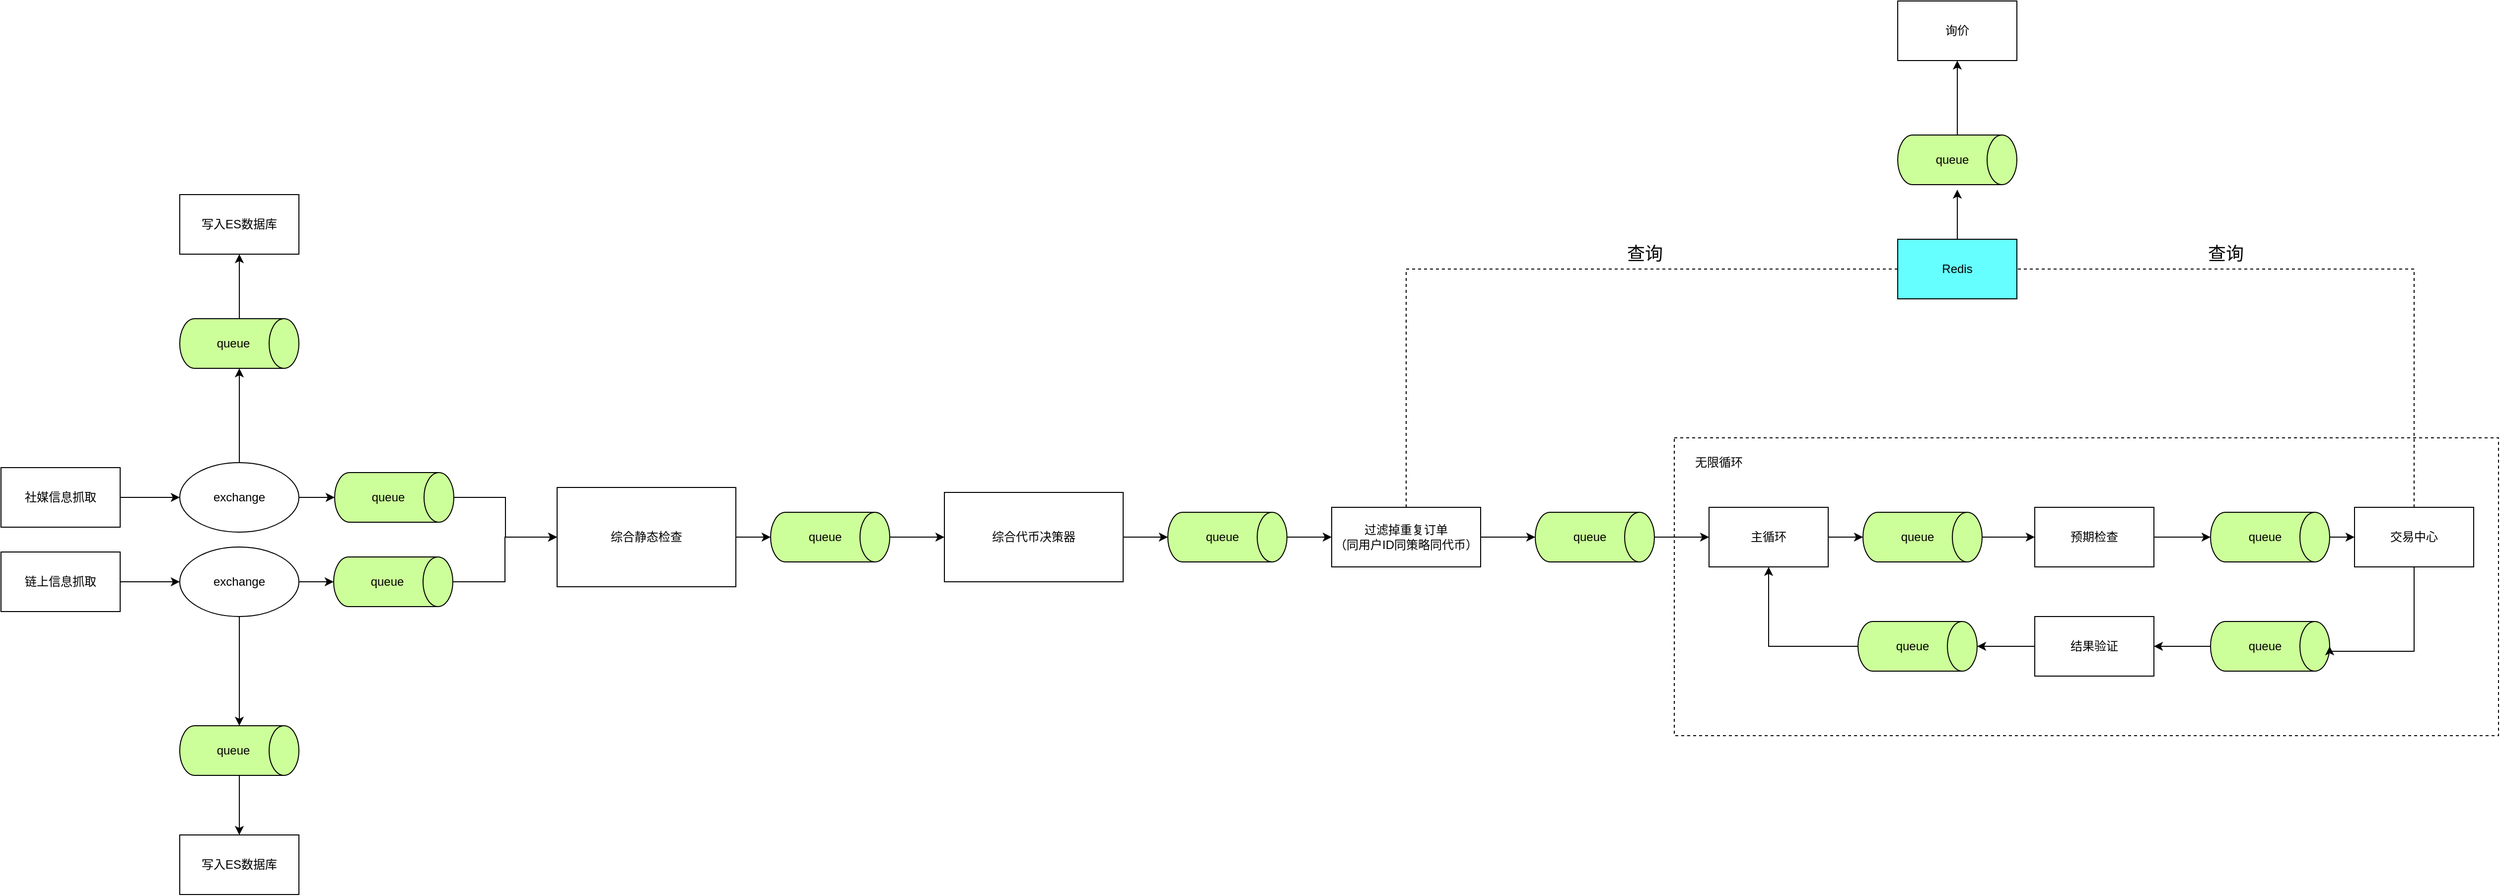 <mxfile version="28.2.3">
  <diagram name="第 1 页" id="ktbgdnzE6EwHR5D7C_3F">
    <mxGraphModel dx="4392" dy="3047" grid="1" gridSize="10" guides="1" tooltips="1" connect="1" arrows="1" fold="1" page="1" pageScale="1" pageWidth="827" pageHeight="1169" math="0" shadow="0">
      <root>
        <mxCell id="0" />
        <mxCell id="1" parent="0" />
        <mxCell id="BARgVbZ0Zno3lgLKfqqs-4" value="" style="rounded=0;whiteSpace=wrap;html=1;dashed=1;" parent="1" vertex="1">
          <mxGeometry x="1238" y="-130" width="830" height="300" as="geometry" />
        </mxCell>
        <mxCell id="co5VTCmra7gZKyppTI4R-13" style="edgeStyle=orthogonalEdgeStyle;rounded=0;orthogonalLoop=1;jettySize=auto;html=1;entryX=0;entryY=0.5;entryDx=0;entryDy=0;" parent="1" source="co5VTCmra7gZKyppTI4R-1" target="co5VTCmra7gZKyppTI4R-9" edge="1">
          <mxGeometry relative="1" as="geometry" />
        </mxCell>
        <mxCell id="co5VTCmra7gZKyppTI4R-1" value="" style="shape=cylinder3;whiteSpace=wrap;html=1;boundedLbl=1;backgroundOutline=1;size=15;rotation=90;fillColor=#CCFF99;" parent="1" vertex="1">
          <mxGeometry x="-77" y="-45" width="50" height="120" as="geometry" />
        </mxCell>
        <mxCell id="co5VTCmra7gZKyppTI4R-2" value="queue" style="text;html=1;align=center;verticalAlign=middle;whiteSpace=wrap;rounded=0;" parent="1" vertex="1">
          <mxGeometry x="-88" width="60" height="30" as="geometry" />
        </mxCell>
        <mxCell id="co5VTCmra7gZKyppTI4R-12" style="edgeStyle=orthogonalEdgeStyle;rounded=0;orthogonalLoop=1;jettySize=auto;html=1;" parent="1" source="co5VTCmra7gZKyppTI4R-5" target="co5VTCmra7gZKyppTI4R-9" edge="1">
          <mxGeometry relative="1" as="geometry" />
        </mxCell>
        <mxCell id="co5VTCmra7gZKyppTI4R-5" value="" style="shape=cylinder3;whiteSpace=wrap;html=1;boundedLbl=1;backgroundOutline=1;size=15;rotation=90;fillColor=#CCFF99;" parent="1" vertex="1">
          <mxGeometry x="-76" y="-130" width="50" height="120" as="geometry" />
        </mxCell>
        <mxCell id="co5VTCmra7gZKyppTI4R-6" value="queue" style="text;html=1;align=center;verticalAlign=middle;whiteSpace=wrap;rounded=0;" parent="1" vertex="1">
          <mxGeometry x="-87" y="-85" width="60" height="30" as="geometry" />
        </mxCell>
        <mxCell id="co5VTCmra7gZKyppTI4R-17" style="edgeStyle=orthogonalEdgeStyle;rounded=0;orthogonalLoop=1;jettySize=auto;html=1;" parent="1" source="co5VTCmra7gZKyppTI4R-9" target="co5VTCmra7gZKyppTI4R-15" edge="1">
          <mxGeometry relative="1" as="geometry" />
        </mxCell>
        <mxCell id="co5VTCmra7gZKyppTI4R-9" value="综合静态检查" style="rounded=0;whiteSpace=wrap;html=1;" parent="1" vertex="1">
          <mxGeometry x="113" y="-80" width="180" height="100" as="geometry" />
        </mxCell>
        <mxCell id="co5VTCmra7gZKyppTI4R-19" style="edgeStyle=orthogonalEdgeStyle;rounded=0;orthogonalLoop=1;jettySize=auto;html=1;entryX=0;entryY=0.5;entryDx=0;entryDy=0;" parent="1" source="co5VTCmra7gZKyppTI4R-15" target="co5VTCmra7gZKyppTI4R-18" edge="1">
          <mxGeometry relative="1" as="geometry" />
        </mxCell>
        <mxCell id="co5VTCmra7gZKyppTI4R-15" value="" style="shape=cylinder3;whiteSpace=wrap;html=1;boundedLbl=1;backgroundOutline=1;size=15;rotation=90;fillColor=#CCFF99;" parent="1" vertex="1">
          <mxGeometry x="363" y="-90" width="50" height="120" as="geometry" />
        </mxCell>
        <mxCell id="co5VTCmra7gZKyppTI4R-16" value="queue" style="text;html=1;align=center;verticalAlign=middle;whiteSpace=wrap;rounded=0;" parent="1" vertex="1">
          <mxGeometry x="353" y="-45" width="60" height="30" as="geometry" />
        </mxCell>
        <mxCell id="co5VTCmra7gZKyppTI4R-18" value="综合代币决策器" style="rounded=0;whiteSpace=wrap;html=1;" parent="1" vertex="1">
          <mxGeometry x="503" y="-75" width="180" height="90" as="geometry" />
        </mxCell>
        <mxCell id="co5VTCmra7gZKyppTI4R-24" style="edgeStyle=orthogonalEdgeStyle;rounded=0;orthogonalLoop=1;jettySize=auto;html=1;" parent="1" source="co5VTCmra7gZKyppTI4R-21" edge="1">
          <mxGeometry relative="1" as="geometry">
            <mxPoint x="893" y="-30" as="targetPoint" />
          </mxGeometry>
        </mxCell>
        <mxCell id="co5VTCmra7gZKyppTI4R-21" value="" style="shape=cylinder3;whiteSpace=wrap;html=1;boundedLbl=1;backgroundOutline=1;size=15;rotation=90;fillColor=#CCFF99;" parent="1" vertex="1">
          <mxGeometry x="763" y="-90" width="50" height="120" as="geometry" />
        </mxCell>
        <mxCell id="co5VTCmra7gZKyppTI4R-22" value="queue" style="text;html=1;align=center;verticalAlign=middle;whiteSpace=wrap;rounded=0;" parent="1" vertex="1">
          <mxGeometry x="753" y="-45" width="60" height="30" as="geometry" />
        </mxCell>
        <mxCell id="co5VTCmra7gZKyppTI4R-23" style="edgeStyle=orthogonalEdgeStyle;rounded=0;orthogonalLoop=1;jettySize=auto;html=1;entryX=0.5;entryY=1;entryDx=0;entryDy=0;entryPerimeter=0;" parent="1" source="co5VTCmra7gZKyppTI4R-18" target="co5VTCmra7gZKyppTI4R-21" edge="1">
          <mxGeometry relative="1" as="geometry" />
        </mxCell>
        <mxCell id="co5VTCmra7gZKyppTI4R-28" style="edgeStyle=orthogonalEdgeStyle;rounded=0;orthogonalLoop=1;jettySize=auto;html=1;" parent="1" source="co5VTCmra7gZKyppTI4R-25" target="co5VTCmra7gZKyppTI4R-26" edge="1">
          <mxGeometry relative="1" as="geometry" />
        </mxCell>
        <mxCell id="zfgaVZReXKqY33bPYIgX-35" style="edgeStyle=orthogonalEdgeStyle;rounded=0;orthogonalLoop=1;jettySize=auto;html=1;entryX=0;entryY=0.5;entryDx=0;entryDy=0;endArrow=none;endFill=0;dashed=1;" edge="1" parent="1" source="co5VTCmra7gZKyppTI4R-25" target="zfgaVZReXKqY33bPYIgX-30">
          <mxGeometry relative="1" as="geometry">
            <Array as="points">
              <mxPoint x="968" y="-300" />
            </Array>
          </mxGeometry>
        </mxCell>
        <mxCell id="co5VTCmra7gZKyppTI4R-25" value="过滤掉重复订单&lt;br&gt;（同用户ID同策略同代币）" style="rounded=0;whiteSpace=wrap;html=1;" parent="1" vertex="1">
          <mxGeometry x="893" y="-60" width="150" height="60" as="geometry" />
        </mxCell>
        <mxCell id="co5VTCmra7gZKyppTI4R-29" style="edgeStyle=orthogonalEdgeStyle;rounded=0;orthogonalLoop=1;jettySize=auto;html=1;" parent="1" source="co5VTCmra7gZKyppTI4R-26" edge="1">
          <mxGeometry relative="1" as="geometry">
            <mxPoint x="1273" y="-30" as="targetPoint" />
          </mxGeometry>
        </mxCell>
        <mxCell id="co5VTCmra7gZKyppTI4R-26" value="" style="shape=cylinder3;whiteSpace=wrap;html=1;boundedLbl=1;backgroundOutline=1;size=15;rotation=90;fillColor=#CCFF99;" parent="1" vertex="1">
          <mxGeometry x="1133" y="-90" width="50" height="120" as="geometry" />
        </mxCell>
        <mxCell id="co5VTCmra7gZKyppTI4R-27" value="queue" style="text;html=1;align=center;verticalAlign=middle;whiteSpace=wrap;rounded=0;" parent="1" vertex="1">
          <mxGeometry x="1123" y="-45" width="60" height="30" as="geometry" />
        </mxCell>
        <mxCell id="co5VTCmra7gZKyppTI4R-30" value="主循环" style="rounded=0;whiteSpace=wrap;html=1;" parent="1" vertex="1">
          <mxGeometry x="1273" y="-60" width="120" height="60" as="geometry" />
        </mxCell>
        <mxCell id="zfgaVZReXKqY33bPYIgX-3" style="edgeStyle=orthogonalEdgeStyle;rounded=0;orthogonalLoop=1;jettySize=auto;html=1;entryX=0;entryY=0.5;entryDx=0;entryDy=0;" edge="1" parent="1" source="co5VTCmra7gZKyppTI4R-37" target="zfgaVZReXKqY33bPYIgX-2">
          <mxGeometry relative="1" as="geometry" />
        </mxCell>
        <mxCell id="co5VTCmra7gZKyppTI4R-37" value="社媒信息抓取" style="rounded=0;whiteSpace=wrap;html=1;" parent="1" vertex="1">
          <mxGeometry x="-447" y="-100" width="120" height="60" as="geometry" />
        </mxCell>
        <mxCell id="zfgaVZReXKqY33bPYIgX-4" style="edgeStyle=orthogonalEdgeStyle;rounded=0;orthogonalLoop=1;jettySize=auto;html=1;entryX=0;entryY=0.5;entryDx=0;entryDy=0;" edge="1" parent="1" source="co5VTCmra7gZKyppTI4R-39" target="zfgaVZReXKqY33bPYIgX-1">
          <mxGeometry relative="1" as="geometry" />
        </mxCell>
        <mxCell id="co5VTCmra7gZKyppTI4R-39" value="链上信息抓取" style="rounded=0;whiteSpace=wrap;html=1;" parent="1" vertex="1">
          <mxGeometry x="-447" y="-15" width="120" height="60" as="geometry" />
        </mxCell>
        <mxCell id="co5VTCmra7gZKyppTI4R-62" style="edgeStyle=orthogonalEdgeStyle;rounded=0;orthogonalLoop=1;jettySize=auto;html=1;entryX=0.5;entryY=1;entryDx=0;entryDy=0;" parent="1" source="co5VTCmra7gZKyppTI4R-47" target="co5VTCmra7gZKyppTI4R-58" edge="1">
          <mxGeometry relative="1" as="geometry" />
        </mxCell>
        <mxCell id="co5VTCmra7gZKyppTI4R-47" value="" style="shape=cylinder3;whiteSpace=wrap;html=1;boundedLbl=1;backgroundOutline=1;size=15;rotation=90;fillColor=#CCFF99;" parent="1" vertex="1">
          <mxGeometry x="-232" y="-285" width="50" height="120" as="geometry" />
        </mxCell>
        <mxCell id="co5VTCmra7gZKyppTI4R-48" value="queue" style="text;html=1;align=center;verticalAlign=middle;whiteSpace=wrap;rounded=0;fillColor=#CCFF99;" parent="1" vertex="1">
          <mxGeometry x="-243" y="-240" width="60" height="30" as="geometry" />
        </mxCell>
        <mxCell id="co5VTCmra7gZKyppTI4R-65" style="edgeStyle=orthogonalEdgeStyle;rounded=0;orthogonalLoop=1;jettySize=auto;html=1;entryX=0.5;entryY=0;entryDx=0;entryDy=0;" parent="1" source="co5VTCmra7gZKyppTI4R-50" target="co5VTCmra7gZKyppTI4R-63" edge="1">
          <mxGeometry relative="1" as="geometry" />
        </mxCell>
        <mxCell id="co5VTCmra7gZKyppTI4R-50" value="" style="shape=cylinder3;whiteSpace=wrap;html=1;boundedLbl=1;backgroundOutline=1;size=15;rotation=90;fillColor=#CCFF99;" parent="1" vertex="1">
          <mxGeometry x="-232" y="125" width="50" height="120" as="geometry" />
        </mxCell>
        <mxCell id="co5VTCmra7gZKyppTI4R-51" value="queue" style="text;html=1;align=center;verticalAlign=middle;whiteSpace=wrap;rounded=0;fillColor=#CCFF99;" parent="1" vertex="1">
          <mxGeometry x="-243" y="170" width="60" height="30" as="geometry" />
        </mxCell>
        <mxCell id="co5VTCmra7gZKyppTI4R-58" value="写入ES数据库" style="rounded=0;whiteSpace=wrap;html=1;" parent="1" vertex="1">
          <mxGeometry x="-267" y="-375" width="120" height="60" as="geometry" />
        </mxCell>
        <mxCell id="co5VTCmra7gZKyppTI4R-63" value="写入ES数据库" style="rounded=0;whiteSpace=wrap;html=1;" parent="1" vertex="1">
          <mxGeometry x="-267" y="270" width="120" height="60" as="geometry" />
        </mxCell>
        <mxCell id="BARgVbZ0Zno3lgLKfqqs-3" value="预期检查" style="rounded=0;whiteSpace=wrap;html=1;" parent="1" vertex="1">
          <mxGeometry x="1601" y="-60" width="120" height="60" as="geometry" />
        </mxCell>
        <mxCell id="BARgVbZ0Zno3lgLKfqqs-5" value="结果验证" style="rounded=0;whiteSpace=wrap;html=1;" parent="1" vertex="1">
          <mxGeometry x="1601" y="50" width="120" height="60" as="geometry" />
        </mxCell>
        <mxCell id="zfgaVZReXKqY33bPYIgX-37" style="edgeStyle=orthogonalEdgeStyle;rounded=0;orthogonalLoop=1;jettySize=auto;html=1;entryX=1;entryY=0.5;entryDx=0;entryDy=0;endArrow=none;endFill=0;dashed=1;" edge="1" parent="1" source="BARgVbZ0Zno3lgLKfqqs-7" target="zfgaVZReXKqY33bPYIgX-30">
          <mxGeometry relative="1" as="geometry">
            <Array as="points">
              <mxPoint x="1983" y="-300" />
            </Array>
          </mxGeometry>
        </mxCell>
        <mxCell id="BARgVbZ0Zno3lgLKfqqs-7" value="交易中心" style="rounded=0;whiteSpace=wrap;html=1;" parent="1" vertex="1">
          <mxGeometry x="1923" y="-60" width="120" height="60" as="geometry" />
        </mxCell>
        <mxCell id="zfgaVZReXKqY33bPYIgX-1" value="exchange" style="ellipse;whiteSpace=wrap;html=1;" vertex="1" parent="1">
          <mxGeometry x="-267" y="-20" width="120" height="70" as="geometry" />
        </mxCell>
        <mxCell id="zfgaVZReXKqY33bPYIgX-2" value="exchange" style="ellipse;whiteSpace=wrap;html=1;" vertex="1" parent="1">
          <mxGeometry x="-267" y="-105" width="120" height="70" as="geometry" />
        </mxCell>
        <mxCell id="zfgaVZReXKqY33bPYIgX-5" style="edgeStyle=orthogonalEdgeStyle;rounded=0;orthogonalLoop=1;jettySize=auto;html=1;entryX=0.5;entryY=1;entryDx=0;entryDy=0;entryPerimeter=0;" edge="1" parent="1" source="zfgaVZReXKqY33bPYIgX-2" target="co5VTCmra7gZKyppTI4R-5">
          <mxGeometry relative="1" as="geometry" />
        </mxCell>
        <mxCell id="zfgaVZReXKqY33bPYIgX-7" style="edgeStyle=orthogonalEdgeStyle;rounded=0;orthogonalLoop=1;jettySize=auto;html=1;entryX=1;entryY=0.5;entryDx=0;entryDy=0;entryPerimeter=0;" edge="1" parent="1" source="zfgaVZReXKqY33bPYIgX-2" target="co5VTCmra7gZKyppTI4R-47">
          <mxGeometry relative="1" as="geometry" />
        </mxCell>
        <mxCell id="zfgaVZReXKqY33bPYIgX-8" style="edgeStyle=orthogonalEdgeStyle;rounded=0;orthogonalLoop=1;jettySize=auto;html=1;entryX=0;entryY=0.5;entryDx=0;entryDy=0;entryPerimeter=0;" edge="1" parent="1" source="zfgaVZReXKqY33bPYIgX-1" target="co5VTCmra7gZKyppTI4R-50">
          <mxGeometry relative="1" as="geometry" />
        </mxCell>
        <mxCell id="zfgaVZReXKqY33bPYIgX-9" style="edgeStyle=orthogonalEdgeStyle;rounded=0;orthogonalLoop=1;jettySize=auto;html=1;entryX=0.5;entryY=1;entryDx=0;entryDy=0;entryPerimeter=0;" edge="1" parent="1" source="zfgaVZReXKqY33bPYIgX-1" target="co5VTCmra7gZKyppTI4R-1">
          <mxGeometry relative="1" as="geometry" />
        </mxCell>
        <mxCell id="zfgaVZReXKqY33bPYIgX-21" style="edgeStyle=orthogonalEdgeStyle;rounded=0;orthogonalLoop=1;jettySize=auto;html=1;entryX=0;entryY=0.5;entryDx=0;entryDy=0;" edge="1" parent="1" source="zfgaVZReXKqY33bPYIgX-10" target="BARgVbZ0Zno3lgLKfqqs-3">
          <mxGeometry relative="1" as="geometry" />
        </mxCell>
        <mxCell id="zfgaVZReXKqY33bPYIgX-10" value="" style="shape=cylinder3;whiteSpace=wrap;html=1;boundedLbl=1;backgroundOutline=1;size=15;rotation=90;fillColor=#CCFF99;" vertex="1" parent="1">
          <mxGeometry x="1463" y="-90" width="50" height="120" as="geometry" />
        </mxCell>
        <mxCell id="zfgaVZReXKqY33bPYIgX-11" value="queue" style="text;html=1;align=center;verticalAlign=middle;whiteSpace=wrap;rounded=0;" vertex="1" parent="1">
          <mxGeometry x="1453" y="-45" width="60" height="30" as="geometry" />
        </mxCell>
        <mxCell id="zfgaVZReXKqY33bPYIgX-23" style="edgeStyle=orthogonalEdgeStyle;rounded=0;orthogonalLoop=1;jettySize=auto;html=1;entryX=0;entryY=0.5;entryDx=0;entryDy=0;" edge="1" parent="1" source="zfgaVZReXKqY33bPYIgX-12" target="BARgVbZ0Zno3lgLKfqqs-7">
          <mxGeometry relative="1" as="geometry" />
        </mxCell>
        <mxCell id="zfgaVZReXKqY33bPYIgX-12" value="" style="shape=cylinder3;whiteSpace=wrap;html=1;boundedLbl=1;backgroundOutline=1;size=15;rotation=90;fillColor=#CCFF99;" vertex="1" parent="1">
          <mxGeometry x="1813" y="-90" width="50" height="120" as="geometry" />
        </mxCell>
        <mxCell id="zfgaVZReXKqY33bPYIgX-13" value="queue" style="text;html=1;align=center;verticalAlign=middle;whiteSpace=wrap;rounded=0;" vertex="1" parent="1">
          <mxGeometry x="1803" y="-45" width="60" height="30" as="geometry" />
        </mxCell>
        <mxCell id="zfgaVZReXKqY33bPYIgX-25" style="edgeStyle=orthogonalEdgeStyle;rounded=0;orthogonalLoop=1;jettySize=auto;html=1;entryX=1;entryY=0.5;entryDx=0;entryDy=0;" edge="1" parent="1" source="zfgaVZReXKqY33bPYIgX-14" target="BARgVbZ0Zno3lgLKfqqs-5">
          <mxGeometry relative="1" as="geometry" />
        </mxCell>
        <mxCell id="zfgaVZReXKqY33bPYIgX-14" value="" style="shape=cylinder3;whiteSpace=wrap;html=1;boundedLbl=1;backgroundOutline=1;size=15;rotation=90;fillColor=#CCFF99;" vertex="1" parent="1">
          <mxGeometry x="1813" y="20" width="50" height="120" as="geometry" />
        </mxCell>
        <mxCell id="zfgaVZReXKqY33bPYIgX-15" value="queue" style="text;html=1;align=center;verticalAlign=middle;whiteSpace=wrap;rounded=0;" vertex="1" parent="1">
          <mxGeometry x="1803" y="65" width="60" height="30" as="geometry" />
        </mxCell>
        <mxCell id="zfgaVZReXKqY33bPYIgX-27" style="edgeStyle=orthogonalEdgeStyle;rounded=0;orthogonalLoop=1;jettySize=auto;html=1;entryX=0.5;entryY=1;entryDx=0;entryDy=0;" edge="1" parent="1" source="zfgaVZReXKqY33bPYIgX-16" target="co5VTCmra7gZKyppTI4R-30">
          <mxGeometry relative="1" as="geometry" />
        </mxCell>
        <mxCell id="zfgaVZReXKqY33bPYIgX-16" value="" style="shape=cylinder3;whiteSpace=wrap;html=1;boundedLbl=1;backgroundOutline=1;size=15;rotation=90;fillColor=#CCFF99;" vertex="1" parent="1">
          <mxGeometry x="1458" y="20" width="50" height="120" as="geometry" />
        </mxCell>
        <mxCell id="zfgaVZReXKqY33bPYIgX-17" value="queue" style="text;html=1;align=center;verticalAlign=middle;whiteSpace=wrap;rounded=0;" vertex="1" parent="1">
          <mxGeometry x="1448" y="65" width="60" height="30" as="geometry" />
        </mxCell>
        <mxCell id="zfgaVZReXKqY33bPYIgX-19" style="edgeStyle=orthogonalEdgeStyle;rounded=0;orthogonalLoop=1;jettySize=auto;html=1;entryX=0.5;entryY=1;entryDx=0;entryDy=0;entryPerimeter=0;" edge="1" parent="1" source="co5VTCmra7gZKyppTI4R-30" target="zfgaVZReXKqY33bPYIgX-10">
          <mxGeometry relative="1" as="geometry" />
        </mxCell>
        <mxCell id="zfgaVZReXKqY33bPYIgX-22" style="edgeStyle=orthogonalEdgeStyle;rounded=0;orthogonalLoop=1;jettySize=auto;html=1;entryX=0.5;entryY=1;entryDx=0;entryDy=0;entryPerimeter=0;" edge="1" parent="1" source="BARgVbZ0Zno3lgLKfqqs-3" target="zfgaVZReXKqY33bPYIgX-12">
          <mxGeometry relative="1" as="geometry" />
        </mxCell>
        <mxCell id="zfgaVZReXKqY33bPYIgX-24" style="edgeStyle=orthogonalEdgeStyle;rounded=0;orthogonalLoop=1;jettySize=auto;html=1;entryX=0.5;entryY=0;entryDx=0;entryDy=0;entryPerimeter=0;" edge="1" parent="1" source="BARgVbZ0Zno3lgLKfqqs-7" target="zfgaVZReXKqY33bPYIgX-14">
          <mxGeometry relative="1" as="geometry">
            <Array as="points">
              <mxPoint x="1983" y="85" />
            </Array>
          </mxGeometry>
        </mxCell>
        <mxCell id="zfgaVZReXKqY33bPYIgX-26" style="edgeStyle=orthogonalEdgeStyle;rounded=0;orthogonalLoop=1;jettySize=auto;html=1;entryX=0.5;entryY=0;entryDx=0;entryDy=0;entryPerimeter=0;" edge="1" parent="1" source="BARgVbZ0Zno3lgLKfqqs-5" target="zfgaVZReXKqY33bPYIgX-16">
          <mxGeometry relative="1" as="geometry" />
        </mxCell>
        <mxCell id="zfgaVZReXKqY33bPYIgX-29" style="edgeStyle=orthogonalEdgeStyle;rounded=0;orthogonalLoop=1;jettySize=auto;html=1;" edge="1" parent="1" source="zfgaVZReXKqY33bPYIgX-30">
          <mxGeometry relative="1" as="geometry">
            <mxPoint x="1523" y="-380" as="targetPoint" />
          </mxGeometry>
        </mxCell>
        <mxCell id="zfgaVZReXKqY33bPYIgX-30" value="Redis" style="rounded=0;whiteSpace=wrap;html=1;fillColor=#66FFFF;" vertex="1" parent="1">
          <mxGeometry x="1463" y="-330" width="120" height="60" as="geometry" />
        </mxCell>
        <mxCell id="zfgaVZReXKqY33bPYIgX-31" style="edgeStyle=orthogonalEdgeStyle;rounded=0;orthogonalLoop=1;jettySize=auto;html=1;" edge="1" parent="1" source="zfgaVZReXKqY33bPYIgX-32">
          <mxGeometry relative="1" as="geometry">
            <mxPoint x="1523" y="-510" as="targetPoint" />
          </mxGeometry>
        </mxCell>
        <mxCell id="zfgaVZReXKqY33bPYIgX-32" value="" style="shape=cylinder3;whiteSpace=wrap;html=1;boundedLbl=1;backgroundOutline=1;size=15;rotation=90;fillColor=#CCFF99;" vertex="1" parent="1">
          <mxGeometry x="1498" y="-470" width="50" height="120" as="geometry" />
        </mxCell>
        <mxCell id="zfgaVZReXKqY33bPYIgX-33" value="queue" style="text;html=1;align=center;verticalAlign=middle;whiteSpace=wrap;rounded=0;" vertex="1" parent="1">
          <mxGeometry x="1488" y="-425" width="60" height="30" as="geometry" />
        </mxCell>
        <mxCell id="zfgaVZReXKqY33bPYIgX-34" value="询价" style="rounded=0;whiteSpace=wrap;html=1;" vertex="1" parent="1">
          <mxGeometry x="1463" y="-570" width="120" height="60" as="geometry" />
        </mxCell>
        <mxCell id="zfgaVZReXKqY33bPYIgX-36" value="&lt;font style=&quot;font-size: 18px;&quot;&gt;查询&lt;/font&gt;" style="text;html=1;align=center;verticalAlign=middle;resizable=0;points=[];autosize=1;strokeColor=none;fillColor=none;" vertex="1" parent="1">
          <mxGeometry x="1178" y="-335" width="60" height="40" as="geometry" />
        </mxCell>
        <mxCell id="zfgaVZReXKqY33bPYIgX-38" value="&lt;font style=&quot;font-size: 18px;&quot;&gt;查询&lt;/font&gt;" style="text;html=1;align=center;verticalAlign=middle;resizable=0;points=[];autosize=1;strokeColor=none;fillColor=none;" vertex="1" parent="1">
          <mxGeometry x="1763" y="-335" width="60" height="40" as="geometry" />
        </mxCell>
        <mxCell id="zfgaVZReXKqY33bPYIgX-39" value="无限循环" style="text;html=1;align=center;verticalAlign=middle;whiteSpace=wrap;rounded=0;" vertex="1" parent="1">
          <mxGeometry x="1253" y="-120" width="60" height="30" as="geometry" />
        </mxCell>
      </root>
    </mxGraphModel>
  </diagram>
</mxfile>
